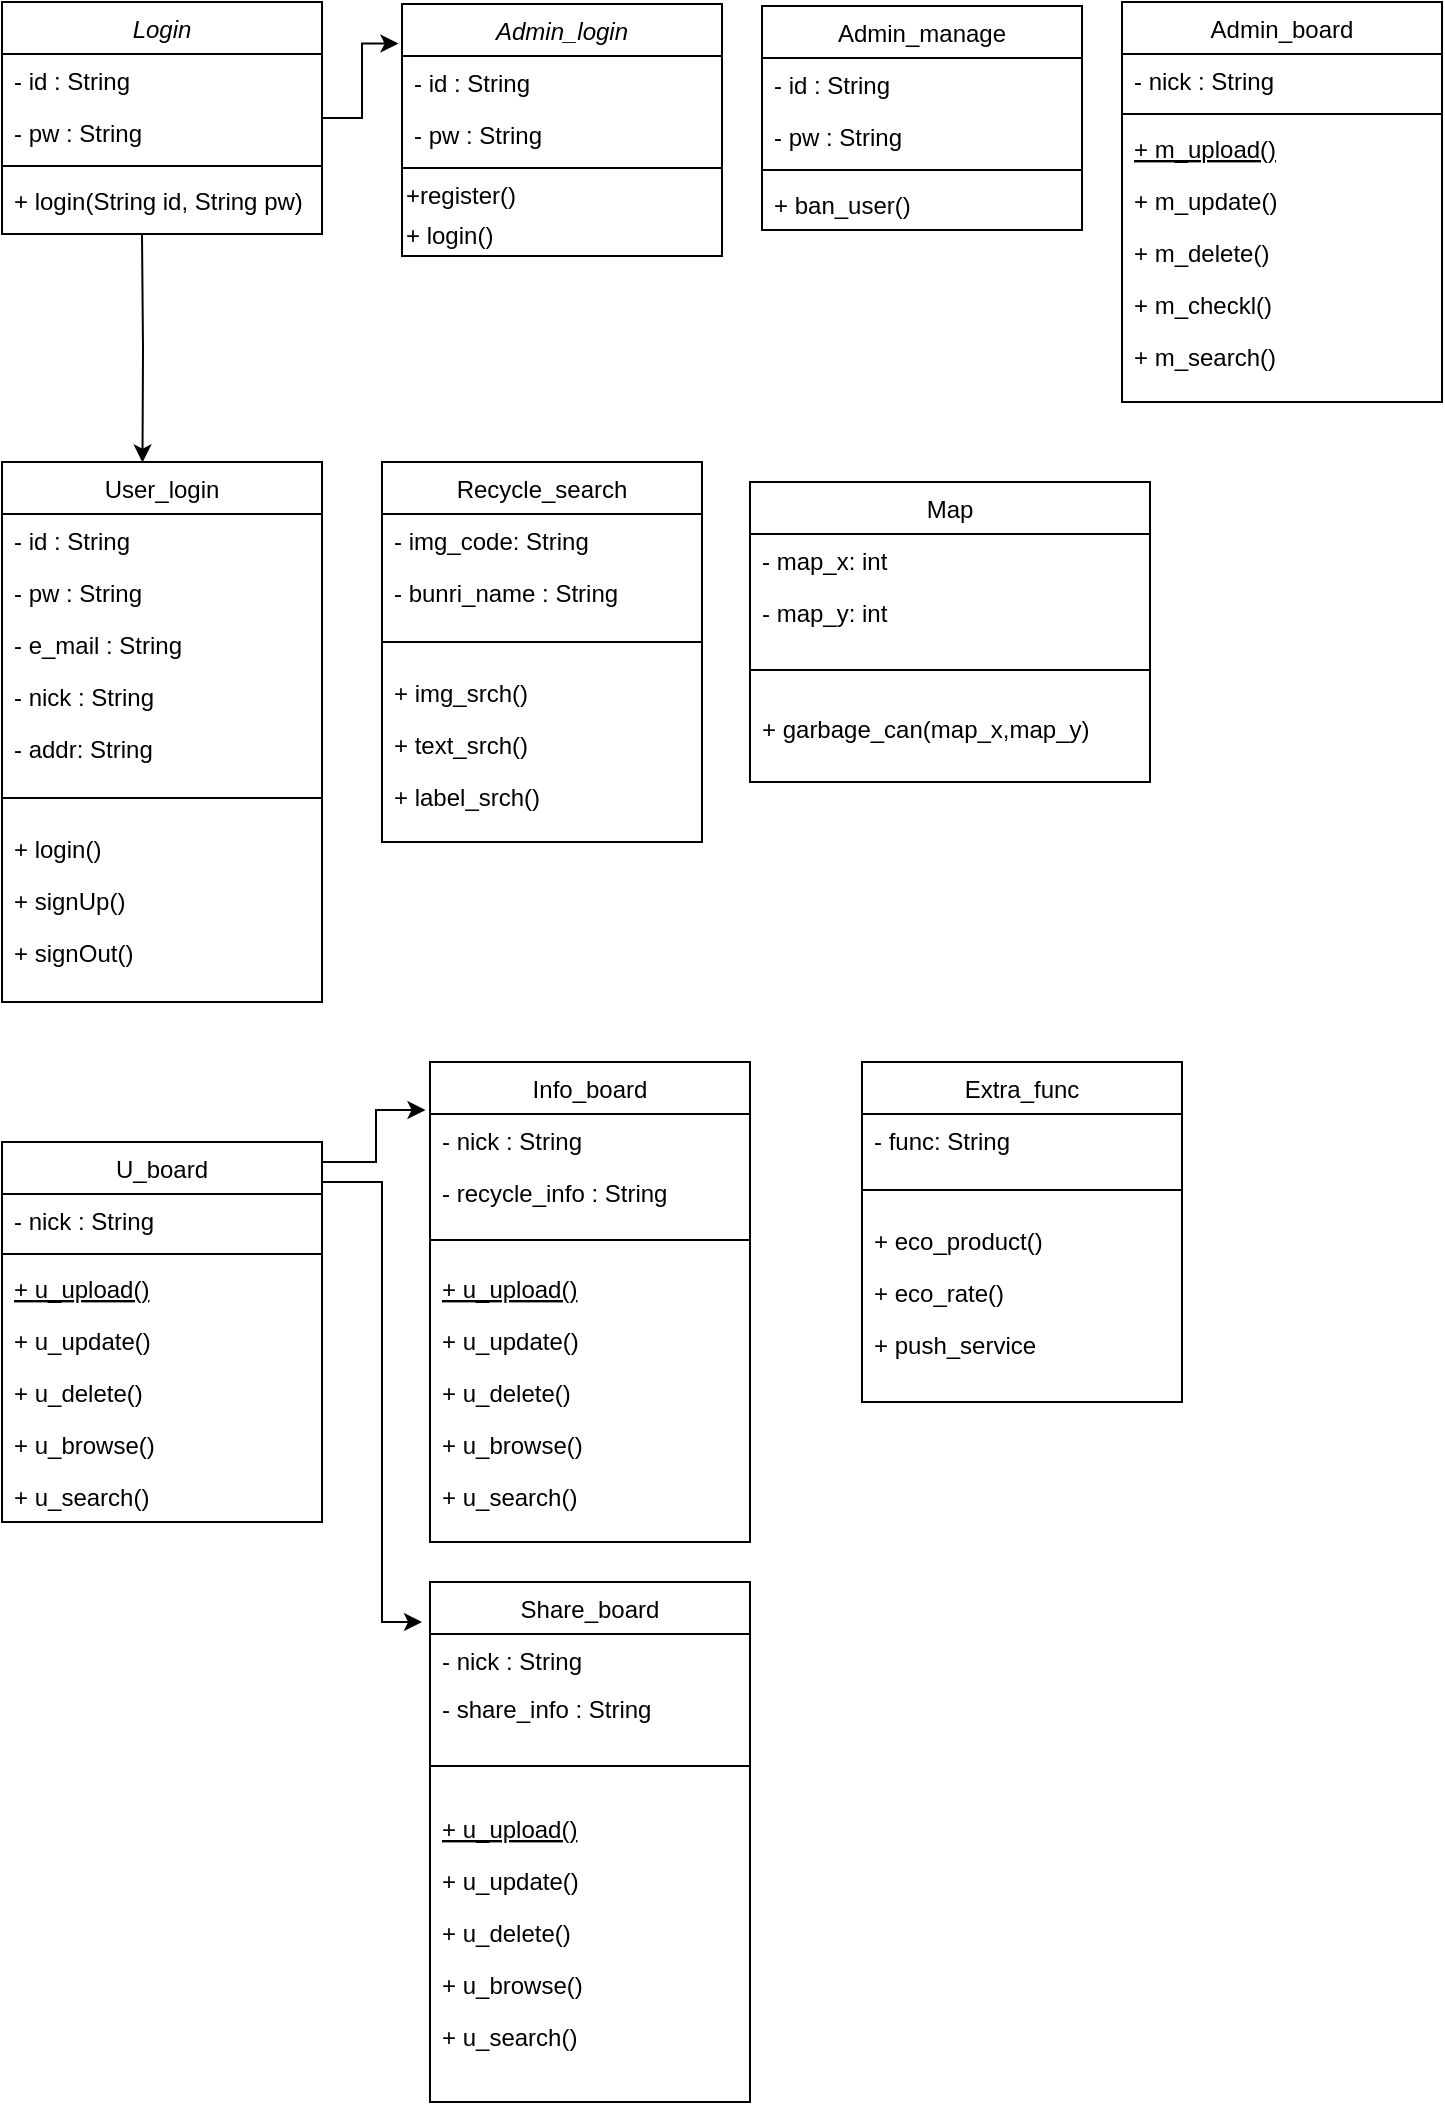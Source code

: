 <mxfile version="15.4.3" type="github">
  <diagram id="C5RBs43oDa-KdzZeNtuy" name="Page-1">
    <mxGraphModel dx="1037" dy="985" grid="1" gridSize="10" guides="1" tooltips="1" connect="1" arrows="1" fold="1" page="1" pageScale="1" pageWidth="827" pageHeight="1169" math="0" shadow="0">
      <root>
        <mxCell id="WIyWlLk6GJQsqaUBKTNV-0" />
        <mxCell id="WIyWlLk6GJQsqaUBKTNV-1" parent="WIyWlLk6GJQsqaUBKTNV-0" />
        <mxCell id="rRYdNsIYxS661p952srZ-139" value="" style="edgeStyle=orthogonalEdgeStyle;rounded=0;orthogonalLoop=1;jettySize=auto;html=1;entryX=-0.011;entryY=0.157;entryDx=0;entryDy=0;entryPerimeter=0;" edge="1" parent="WIyWlLk6GJQsqaUBKTNV-1" source="zkfFHV4jXpPFQw0GAbJ--0" target="rRYdNsIYxS661p952srZ-129">
          <mxGeometry relative="1" as="geometry" />
        </mxCell>
        <mxCell id="zkfFHV4jXpPFQw0GAbJ--0" value="Login" style="swimlane;fontStyle=2;align=center;verticalAlign=top;childLayout=stackLayout;horizontal=1;startSize=26;horizontalStack=0;resizeParent=1;resizeLast=0;collapsible=1;marginBottom=0;rounded=0;shadow=0;strokeWidth=1;" parent="WIyWlLk6GJQsqaUBKTNV-1" vertex="1">
          <mxGeometry x="40" y="40" width="160" height="116" as="geometry">
            <mxRectangle x="230" y="140" width="160" height="26" as="alternateBounds" />
          </mxGeometry>
        </mxCell>
        <mxCell id="zkfFHV4jXpPFQw0GAbJ--1" value="- id : String" style="text;align=left;verticalAlign=top;spacingLeft=4;spacingRight=4;overflow=hidden;rotatable=0;points=[[0,0.5],[1,0.5]];portConstraint=eastwest;" parent="zkfFHV4jXpPFQw0GAbJ--0" vertex="1">
          <mxGeometry y="26" width="160" height="26" as="geometry" />
        </mxCell>
        <mxCell id="zkfFHV4jXpPFQw0GAbJ--2" value="- pw : String" style="text;align=left;verticalAlign=top;spacingLeft=4;spacingRight=4;overflow=hidden;rotatable=0;points=[[0,0.5],[1,0.5]];portConstraint=eastwest;rounded=0;shadow=0;html=0;" parent="zkfFHV4jXpPFQw0GAbJ--0" vertex="1">
          <mxGeometry y="52" width="160" height="26" as="geometry" />
        </mxCell>
        <mxCell id="zkfFHV4jXpPFQw0GAbJ--4" value="" style="line;html=1;strokeWidth=1;align=left;verticalAlign=middle;spacingTop=-1;spacingLeft=3;spacingRight=3;rotatable=0;labelPosition=right;points=[];portConstraint=eastwest;" parent="zkfFHV4jXpPFQw0GAbJ--0" vertex="1">
          <mxGeometry y="78" width="160" height="8" as="geometry" />
        </mxCell>
        <mxCell id="rRYdNsIYxS661p952srZ-136" value="+ login(String id, String pw) " style="text;align=left;verticalAlign=top;spacingLeft=4;spacingRight=4;overflow=hidden;rotatable=0;points=[[0,0.5],[1,0.5]];portConstraint=eastwest;rounded=0;shadow=0;html=0;" vertex="1" parent="zkfFHV4jXpPFQw0GAbJ--0">
          <mxGeometry y="86" width="160" height="26" as="geometry" />
        </mxCell>
        <mxCell id="zkfFHV4jXpPFQw0GAbJ--6" value="Admin_board" style="swimlane;fontStyle=0;align=center;verticalAlign=top;childLayout=stackLayout;horizontal=1;startSize=26;horizontalStack=0;resizeParent=1;resizeLast=0;collapsible=1;marginBottom=0;rounded=0;shadow=0;strokeWidth=1;" parent="WIyWlLk6GJQsqaUBKTNV-1" vertex="1">
          <mxGeometry x="600" y="40" width="160" height="200" as="geometry">
            <mxRectangle x="130" y="380" width="160" height="26" as="alternateBounds" />
          </mxGeometry>
        </mxCell>
        <mxCell id="zkfFHV4jXpPFQw0GAbJ--7" value="- nick : String" style="text;align=left;verticalAlign=top;spacingLeft=4;spacingRight=4;overflow=hidden;rotatable=0;points=[[0,0.5],[1,0.5]];portConstraint=eastwest;" parent="zkfFHV4jXpPFQw0GAbJ--6" vertex="1">
          <mxGeometry y="26" width="160" height="26" as="geometry" />
        </mxCell>
        <mxCell id="zkfFHV4jXpPFQw0GAbJ--9" value="" style="line;html=1;strokeWidth=1;align=left;verticalAlign=middle;spacingTop=-1;spacingLeft=3;spacingRight=3;rotatable=0;labelPosition=right;points=[];portConstraint=eastwest;" parent="zkfFHV4jXpPFQw0GAbJ--6" vertex="1">
          <mxGeometry y="52" width="160" height="8" as="geometry" />
        </mxCell>
        <mxCell id="zkfFHV4jXpPFQw0GAbJ--10" value="+ m_upload()" style="text;align=left;verticalAlign=top;spacingLeft=4;spacingRight=4;overflow=hidden;rotatable=0;points=[[0,0.5],[1,0.5]];portConstraint=eastwest;fontStyle=4" parent="zkfFHV4jXpPFQw0GAbJ--6" vertex="1">
          <mxGeometry y="60" width="160" height="26" as="geometry" />
        </mxCell>
        <mxCell id="zkfFHV4jXpPFQw0GAbJ--11" value="+ m_update()" style="text;align=left;verticalAlign=top;spacingLeft=4;spacingRight=4;overflow=hidden;rotatable=0;points=[[0,0.5],[1,0.5]];portConstraint=eastwest;" parent="zkfFHV4jXpPFQw0GAbJ--6" vertex="1">
          <mxGeometry y="86" width="160" height="26" as="geometry" />
        </mxCell>
        <mxCell id="rRYdNsIYxS661p952srZ-3" value="+ m_delete()" style="text;align=left;verticalAlign=top;spacingLeft=4;spacingRight=4;overflow=hidden;rotatable=0;points=[[0,0.5],[1,0.5]];portConstraint=eastwest;" vertex="1" parent="zkfFHV4jXpPFQw0GAbJ--6">
          <mxGeometry y="112" width="160" height="26" as="geometry" />
        </mxCell>
        <mxCell id="rRYdNsIYxS661p952srZ-2" value="+ m_checkl()" style="text;align=left;verticalAlign=top;spacingLeft=4;spacingRight=4;overflow=hidden;rotatable=0;points=[[0,0.5],[1,0.5]];portConstraint=eastwest;" vertex="1" parent="zkfFHV4jXpPFQw0GAbJ--6">
          <mxGeometry y="138" width="160" height="26" as="geometry" />
        </mxCell>
        <mxCell id="rRYdNsIYxS661p952srZ-4" value="+ m_search()" style="text;align=left;verticalAlign=top;spacingLeft=4;spacingRight=4;overflow=hidden;rotatable=0;points=[[0,0.5],[1,0.5]];portConstraint=eastwest;" vertex="1" parent="zkfFHV4jXpPFQw0GAbJ--6">
          <mxGeometry y="164" width="160" height="26" as="geometry" />
        </mxCell>
        <mxCell id="zkfFHV4jXpPFQw0GAbJ--17" value="Admin_manage" style="swimlane;fontStyle=0;align=center;verticalAlign=top;childLayout=stackLayout;horizontal=1;startSize=26;horizontalStack=0;resizeParent=1;resizeLast=0;collapsible=1;marginBottom=0;rounded=0;shadow=0;strokeWidth=1;" parent="WIyWlLk6GJQsqaUBKTNV-1" vertex="1">
          <mxGeometry x="420" y="42" width="160" height="112" as="geometry">
            <mxRectangle x="550" y="140" width="160" height="26" as="alternateBounds" />
          </mxGeometry>
        </mxCell>
        <mxCell id="zkfFHV4jXpPFQw0GAbJ--18" value="- id : String" style="text;align=left;verticalAlign=top;spacingLeft=4;spacingRight=4;overflow=hidden;rotatable=0;points=[[0,0.5],[1,0.5]];portConstraint=eastwest;" parent="zkfFHV4jXpPFQw0GAbJ--17" vertex="1">
          <mxGeometry y="26" width="160" height="26" as="geometry" />
        </mxCell>
        <mxCell id="zkfFHV4jXpPFQw0GAbJ--19" value="- pw : String" style="text;align=left;verticalAlign=top;spacingLeft=4;spacingRight=4;overflow=hidden;rotatable=0;points=[[0,0.5],[1,0.5]];portConstraint=eastwest;rounded=0;shadow=0;html=0;" parent="zkfFHV4jXpPFQw0GAbJ--17" vertex="1">
          <mxGeometry y="52" width="160" height="26" as="geometry" />
        </mxCell>
        <mxCell id="zkfFHV4jXpPFQw0GAbJ--23" value="" style="line;html=1;strokeWidth=1;align=left;verticalAlign=middle;spacingTop=-1;spacingLeft=3;spacingRight=3;rotatable=0;labelPosition=right;points=[];portConstraint=eastwest;" parent="zkfFHV4jXpPFQw0GAbJ--17" vertex="1">
          <mxGeometry y="78" width="160" height="8" as="geometry" />
        </mxCell>
        <mxCell id="zkfFHV4jXpPFQw0GAbJ--24" value="+ ban_user()" style="text;align=left;verticalAlign=top;spacingLeft=4;spacingRight=4;overflow=hidden;rotatable=0;points=[[0,0.5],[1,0.5]];portConstraint=eastwest;" parent="zkfFHV4jXpPFQw0GAbJ--17" vertex="1">
          <mxGeometry y="86" width="160" height="26" as="geometry" />
        </mxCell>
        <mxCell id="rRYdNsIYxS661p952srZ-5" value="User_login" style="swimlane;fontStyle=0;align=center;verticalAlign=top;childLayout=stackLayout;horizontal=1;startSize=26;horizontalStack=0;resizeParent=1;resizeLast=0;collapsible=1;marginBottom=0;rounded=0;shadow=0;strokeWidth=1;" vertex="1" parent="WIyWlLk6GJQsqaUBKTNV-1">
          <mxGeometry x="40" y="270" width="160" height="270" as="geometry">
            <mxRectangle x="130" y="380" width="160" height="26" as="alternateBounds" />
          </mxGeometry>
        </mxCell>
        <mxCell id="rRYdNsIYxS661p952srZ-6" value="- id : String&#xa;" style="text;align=left;verticalAlign=top;spacingLeft=4;spacingRight=4;overflow=hidden;rotatable=0;points=[[0,0.5],[1,0.5]];portConstraint=eastwest;" vertex="1" parent="rRYdNsIYxS661p952srZ-5">
          <mxGeometry y="26" width="160" height="26" as="geometry" />
        </mxCell>
        <mxCell id="rRYdNsIYxS661p952srZ-38" value="- pw : String" style="text;align=left;verticalAlign=top;spacingLeft=4;spacingRight=4;overflow=hidden;rotatable=0;points=[[0,0.5],[1,0.5]];portConstraint=eastwest;" vertex="1" parent="rRYdNsIYxS661p952srZ-5">
          <mxGeometry y="52" width="160" height="26" as="geometry" />
        </mxCell>
        <mxCell id="rRYdNsIYxS661p952srZ-49" value="- e_mail : String" style="text;align=left;verticalAlign=top;spacingLeft=4;spacingRight=4;overflow=hidden;rotatable=0;points=[[0,0.5],[1,0.5]];portConstraint=eastwest;rounded=0;shadow=0;html=0;" vertex="1" parent="rRYdNsIYxS661p952srZ-5">
          <mxGeometry y="78" width="160" height="26" as="geometry" />
        </mxCell>
        <mxCell id="rRYdNsIYxS661p952srZ-51" value="- nick : String" style="text;align=left;verticalAlign=top;spacingLeft=4;spacingRight=4;overflow=hidden;rotatable=0;points=[[0,0.5],[1,0.5]];portConstraint=eastwest;rounded=0;shadow=0;html=0;" vertex="1" parent="rRYdNsIYxS661p952srZ-5">
          <mxGeometry y="104" width="160" height="26" as="geometry" />
        </mxCell>
        <mxCell id="rRYdNsIYxS661p952srZ-50" value="- addr: String" style="text;align=left;verticalAlign=top;spacingLeft=4;spacingRight=4;overflow=hidden;rotatable=0;points=[[0,0.5],[1,0.5]];portConstraint=eastwest;rounded=0;shadow=0;html=0;" vertex="1" parent="rRYdNsIYxS661p952srZ-5">
          <mxGeometry y="130" width="160" height="26" as="geometry" />
        </mxCell>
        <mxCell id="rRYdNsIYxS661p952srZ-7" value="" style="line;html=1;strokeWidth=1;align=left;verticalAlign=middle;spacingTop=-1;spacingLeft=3;spacingRight=3;rotatable=0;labelPosition=right;points=[];portConstraint=eastwest;" vertex="1" parent="rRYdNsIYxS661p952srZ-5">
          <mxGeometry y="156" width="160" height="24" as="geometry" />
        </mxCell>
        <mxCell id="rRYdNsIYxS661p952srZ-10" value="+ login()" style="text;align=left;verticalAlign=top;spacingLeft=4;spacingRight=4;overflow=hidden;rotatable=0;points=[[0,0.5],[1,0.5]];portConstraint=eastwest;" vertex="1" parent="rRYdNsIYxS661p952srZ-5">
          <mxGeometry y="180" width="160" height="26" as="geometry" />
        </mxCell>
        <mxCell id="rRYdNsIYxS661p952srZ-11" value="+ signUp()" style="text;align=left;verticalAlign=top;spacingLeft=4;spacingRight=4;overflow=hidden;rotatable=0;points=[[0,0.5],[1,0.5]];portConstraint=eastwest;" vertex="1" parent="rRYdNsIYxS661p952srZ-5">
          <mxGeometry y="206" width="160" height="26" as="geometry" />
        </mxCell>
        <mxCell id="rRYdNsIYxS661p952srZ-12" value="+ signOut()" style="text;align=left;verticalAlign=top;spacingLeft=4;spacingRight=4;overflow=hidden;rotatable=0;points=[[0,0.5],[1,0.5]];portConstraint=eastwest;" vertex="1" parent="rRYdNsIYxS661p952srZ-5">
          <mxGeometry y="232" width="160" height="26" as="geometry" />
        </mxCell>
        <mxCell id="rRYdNsIYxS661p952srZ-52" value="Recycle_search" style="swimlane;fontStyle=0;align=center;verticalAlign=top;childLayout=stackLayout;horizontal=1;startSize=26;horizontalStack=0;resizeParent=1;resizeLast=0;collapsible=1;marginBottom=0;rounded=0;shadow=0;strokeWidth=1;" vertex="1" parent="WIyWlLk6GJQsqaUBKTNV-1">
          <mxGeometry x="230" y="270" width="160" height="190" as="geometry">
            <mxRectangle x="130" y="380" width="160" height="26" as="alternateBounds" />
          </mxGeometry>
        </mxCell>
        <mxCell id="rRYdNsIYxS661p952srZ-53" value="- img_code: String&#xa;" style="text;align=left;verticalAlign=top;spacingLeft=4;spacingRight=4;overflow=hidden;rotatable=0;points=[[0,0.5],[1,0.5]];portConstraint=eastwest;" vertex="1" parent="rRYdNsIYxS661p952srZ-52">
          <mxGeometry y="26" width="160" height="26" as="geometry" />
        </mxCell>
        <mxCell id="rRYdNsIYxS661p952srZ-54" value="- bunri_name : String" style="text;align=left;verticalAlign=top;spacingLeft=4;spacingRight=4;overflow=hidden;rotatable=0;points=[[0,0.5],[1,0.5]];portConstraint=eastwest;" vertex="1" parent="rRYdNsIYxS661p952srZ-52">
          <mxGeometry y="52" width="160" height="26" as="geometry" />
        </mxCell>
        <mxCell id="rRYdNsIYxS661p952srZ-58" value="" style="line;html=1;strokeWidth=1;align=left;verticalAlign=middle;spacingTop=-1;spacingLeft=3;spacingRight=3;rotatable=0;labelPosition=right;points=[];portConstraint=eastwest;" vertex="1" parent="rRYdNsIYxS661p952srZ-52">
          <mxGeometry y="78" width="160" height="24" as="geometry" />
        </mxCell>
        <mxCell id="rRYdNsIYxS661p952srZ-60" value="+ img_srch()" style="text;align=left;verticalAlign=top;spacingLeft=4;spacingRight=4;overflow=hidden;rotatable=0;points=[[0,0.5],[1,0.5]];portConstraint=eastwest;" vertex="1" parent="rRYdNsIYxS661p952srZ-52">
          <mxGeometry y="102" width="160" height="26" as="geometry" />
        </mxCell>
        <mxCell id="rRYdNsIYxS661p952srZ-61" value="+ text_srch()" style="text;align=left;verticalAlign=top;spacingLeft=4;spacingRight=4;overflow=hidden;rotatable=0;points=[[0,0.5],[1,0.5]];portConstraint=eastwest;" vertex="1" parent="rRYdNsIYxS661p952srZ-52">
          <mxGeometry y="128" width="160" height="26" as="geometry" />
        </mxCell>
        <mxCell id="rRYdNsIYxS661p952srZ-62" value="+ label_srch()" style="text;align=left;verticalAlign=top;spacingLeft=4;spacingRight=4;overflow=hidden;rotatable=0;points=[[0,0.5],[1,0.5]];portConstraint=eastwest;" vertex="1" parent="rRYdNsIYxS661p952srZ-52">
          <mxGeometry y="154" width="160" height="26" as="geometry" />
        </mxCell>
        <mxCell id="rRYdNsIYxS661p952srZ-63" value="Map" style="swimlane;fontStyle=0;align=center;verticalAlign=top;childLayout=stackLayout;horizontal=1;startSize=26;horizontalStack=0;resizeParent=1;resizeLast=0;collapsible=1;marginBottom=0;rounded=0;shadow=0;strokeWidth=1;" vertex="1" parent="WIyWlLk6GJQsqaUBKTNV-1">
          <mxGeometry x="414" y="280" width="200" height="150" as="geometry">
            <mxRectangle x="130" y="380" width="160" height="26" as="alternateBounds" />
          </mxGeometry>
        </mxCell>
        <mxCell id="rRYdNsIYxS661p952srZ-65" value="- map_x: int" style="text;align=left;verticalAlign=top;spacingLeft=4;spacingRight=4;overflow=hidden;rotatable=0;points=[[0,0.5],[1,0.5]];portConstraint=eastwest;" vertex="1" parent="rRYdNsIYxS661p952srZ-63">
          <mxGeometry y="26" width="200" height="26" as="geometry" />
        </mxCell>
        <mxCell id="rRYdNsIYxS661p952srZ-64" value="- map_y: int" style="text;align=left;verticalAlign=top;spacingLeft=4;spacingRight=4;overflow=hidden;rotatable=0;points=[[0,0.5],[1,0.5]];portConstraint=eastwest;" vertex="1" parent="rRYdNsIYxS661p952srZ-63">
          <mxGeometry y="52" width="200" height="26" as="geometry" />
        </mxCell>
        <mxCell id="rRYdNsIYxS661p952srZ-66" value="" style="line;html=1;strokeWidth=1;align=left;verticalAlign=middle;spacingTop=-1;spacingLeft=3;spacingRight=3;rotatable=0;labelPosition=right;points=[];portConstraint=eastwest;" vertex="1" parent="rRYdNsIYxS661p952srZ-63">
          <mxGeometry y="78" width="200" height="32" as="geometry" />
        </mxCell>
        <mxCell id="rRYdNsIYxS661p952srZ-69" value="+ garbage_can(map_x,map_y)" style="text;align=left;verticalAlign=top;spacingLeft=4;spacingRight=4;overflow=hidden;rotatable=0;points=[[0,0.5],[1,0.5]];portConstraint=eastwest;" vertex="1" parent="rRYdNsIYxS661p952srZ-63">
          <mxGeometry y="110" width="200" height="26" as="geometry" />
        </mxCell>
        <mxCell id="rRYdNsIYxS661p952srZ-71" value="Info_board" style="swimlane;fontStyle=0;align=center;verticalAlign=top;childLayout=stackLayout;horizontal=1;startSize=26;horizontalStack=0;resizeParent=1;resizeLast=0;collapsible=1;marginBottom=0;rounded=0;shadow=0;strokeWidth=1;" vertex="1" parent="WIyWlLk6GJQsqaUBKTNV-1">
          <mxGeometry x="254" y="570" width="160" height="240" as="geometry">
            <mxRectangle x="130" y="380" width="160" height="26" as="alternateBounds" />
          </mxGeometry>
        </mxCell>
        <mxCell id="rRYdNsIYxS661p952srZ-72" value="- nick : String" style="text;align=left;verticalAlign=top;spacingLeft=4;spacingRight=4;overflow=hidden;rotatable=0;points=[[0,0.5],[1,0.5]];portConstraint=eastwest;" vertex="1" parent="rRYdNsIYxS661p952srZ-71">
          <mxGeometry y="26" width="160" height="26" as="geometry" />
        </mxCell>
        <mxCell id="rRYdNsIYxS661p952srZ-115" value="- recycle_info : String" style="text;align=left;verticalAlign=top;spacingLeft=4;spacingRight=4;overflow=hidden;rotatable=0;points=[[0,0.5],[1,0.5]];portConstraint=eastwest;" vertex="1" parent="rRYdNsIYxS661p952srZ-71">
          <mxGeometry y="52" width="160" height="26" as="geometry" />
        </mxCell>
        <mxCell id="rRYdNsIYxS661p952srZ-73" value="" style="line;html=1;strokeWidth=1;align=left;verticalAlign=middle;spacingTop=-1;spacingLeft=3;spacingRight=3;rotatable=0;labelPosition=right;points=[];portConstraint=eastwest;" vertex="1" parent="rRYdNsIYxS661p952srZ-71">
          <mxGeometry y="78" width="160" height="22" as="geometry" />
        </mxCell>
        <mxCell id="rRYdNsIYxS661p952srZ-74" value="+ u_upload()" style="text;align=left;verticalAlign=top;spacingLeft=4;spacingRight=4;overflow=hidden;rotatable=0;points=[[0,0.5],[1,0.5]];portConstraint=eastwest;fontStyle=4" vertex="1" parent="rRYdNsIYxS661p952srZ-71">
          <mxGeometry y="100" width="160" height="26" as="geometry" />
        </mxCell>
        <mxCell id="rRYdNsIYxS661p952srZ-75" value="+ u_update()" style="text;align=left;verticalAlign=top;spacingLeft=4;spacingRight=4;overflow=hidden;rotatable=0;points=[[0,0.5],[1,0.5]];portConstraint=eastwest;" vertex="1" parent="rRYdNsIYxS661p952srZ-71">
          <mxGeometry y="126" width="160" height="26" as="geometry" />
        </mxCell>
        <mxCell id="rRYdNsIYxS661p952srZ-76" value="+ u_delete()" style="text;align=left;verticalAlign=top;spacingLeft=4;spacingRight=4;overflow=hidden;rotatable=0;points=[[0,0.5],[1,0.5]];portConstraint=eastwest;" vertex="1" parent="rRYdNsIYxS661p952srZ-71">
          <mxGeometry y="152" width="160" height="26" as="geometry" />
        </mxCell>
        <mxCell id="rRYdNsIYxS661p952srZ-77" value="+ u_browse()" style="text;align=left;verticalAlign=top;spacingLeft=4;spacingRight=4;overflow=hidden;rotatable=0;points=[[0,0.5],[1,0.5]];portConstraint=eastwest;" vertex="1" parent="rRYdNsIYxS661p952srZ-71">
          <mxGeometry y="178" width="160" height="26" as="geometry" />
        </mxCell>
        <mxCell id="rRYdNsIYxS661p952srZ-78" value="+ u_search()" style="text;align=left;verticalAlign=top;spacingLeft=4;spacingRight=4;overflow=hidden;rotatable=0;points=[[0,0.5],[1,0.5]];portConstraint=eastwest;" vertex="1" parent="rRYdNsIYxS661p952srZ-71">
          <mxGeometry y="204" width="160" height="26" as="geometry" />
        </mxCell>
        <mxCell id="rRYdNsIYxS661p952srZ-79" value="Share_board" style="swimlane;fontStyle=0;align=center;verticalAlign=top;childLayout=stackLayout;horizontal=1;startSize=26;horizontalStack=0;resizeParent=1;resizeLast=0;collapsible=1;marginBottom=0;rounded=0;shadow=0;strokeWidth=1;" vertex="1" parent="WIyWlLk6GJQsqaUBKTNV-1">
          <mxGeometry x="254" y="830" width="160" height="260" as="geometry">
            <mxRectangle x="130" y="380" width="160" height="26" as="alternateBounds" />
          </mxGeometry>
        </mxCell>
        <mxCell id="rRYdNsIYxS661p952srZ-80" value="- nick : String" style="text;align=left;verticalAlign=top;spacingLeft=4;spacingRight=4;overflow=hidden;rotatable=0;points=[[0,0.5],[1,0.5]];portConstraint=eastwest;" vertex="1" parent="rRYdNsIYxS661p952srZ-79">
          <mxGeometry y="26" width="160" height="24" as="geometry" />
        </mxCell>
        <mxCell id="rRYdNsIYxS661p952srZ-116" value="- share_info : String" style="text;align=left;verticalAlign=top;spacingLeft=4;spacingRight=4;overflow=hidden;rotatable=0;points=[[0,0.5],[1,0.5]];portConstraint=eastwest;" vertex="1" parent="rRYdNsIYxS661p952srZ-79">
          <mxGeometry y="50" width="160" height="24" as="geometry" />
        </mxCell>
        <mxCell id="rRYdNsIYxS661p952srZ-81" value="" style="line;html=1;strokeWidth=1;align=left;verticalAlign=middle;spacingTop=-1;spacingLeft=3;spacingRight=3;rotatable=0;labelPosition=right;points=[];portConstraint=eastwest;" vertex="1" parent="rRYdNsIYxS661p952srZ-79">
          <mxGeometry y="74" width="160" height="36" as="geometry" />
        </mxCell>
        <mxCell id="rRYdNsIYxS661p952srZ-82" value="+ u_upload()" style="text;align=left;verticalAlign=top;spacingLeft=4;spacingRight=4;overflow=hidden;rotatable=0;points=[[0,0.5],[1,0.5]];portConstraint=eastwest;fontStyle=4" vertex="1" parent="rRYdNsIYxS661p952srZ-79">
          <mxGeometry y="110" width="160" height="26" as="geometry" />
        </mxCell>
        <mxCell id="rRYdNsIYxS661p952srZ-83" value="+ u_update()" style="text;align=left;verticalAlign=top;spacingLeft=4;spacingRight=4;overflow=hidden;rotatable=0;points=[[0,0.5],[1,0.5]];portConstraint=eastwest;" vertex="1" parent="rRYdNsIYxS661p952srZ-79">
          <mxGeometry y="136" width="160" height="26" as="geometry" />
        </mxCell>
        <mxCell id="rRYdNsIYxS661p952srZ-84" value="+ u_delete()" style="text;align=left;verticalAlign=top;spacingLeft=4;spacingRight=4;overflow=hidden;rotatable=0;points=[[0,0.5],[1,0.5]];portConstraint=eastwest;" vertex="1" parent="rRYdNsIYxS661p952srZ-79">
          <mxGeometry y="162" width="160" height="26" as="geometry" />
        </mxCell>
        <mxCell id="rRYdNsIYxS661p952srZ-85" value="+ u_browse()" style="text;align=left;verticalAlign=top;spacingLeft=4;spacingRight=4;overflow=hidden;rotatable=0;points=[[0,0.5],[1,0.5]];portConstraint=eastwest;" vertex="1" parent="rRYdNsIYxS661p952srZ-79">
          <mxGeometry y="188" width="160" height="26" as="geometry" />
        </mxCell>
        <mxCell id="rRYdNsIYxS661p952srZ-86" value="+ u_search()" style="text;align=left;verticalAlign=top;spacingLeft=4;spacingRight=4;overflow=hidden;rotatable=0;points=[[0,0.5],[1,0.5]];portConstraint=eastwest;" vertex="1" parent="rRYdNsIYxS661p952srZ-79">
          <mxGeometry y="214" width="160" height="26" as="geometry" />
        </mxCell>
        <mxCell id="rRYdNsIYxS661p952srZ-111" value="" style="edgeStyle=orthogonalEdgeStyle;rounded=0;orthogonalLoop=1;jettySize=auto;html=1;entryX=-0.014;entryY=-0.077;entryDx=0;entryDy=0;entryPerimeter=0;" edge="1" parent="WIyWlLk6GJQsqaUBKTNV-1" source="rRYdNsIYxS661p952srZ-87" target="rRYdNsIYxS661p952srZ-72">
          <mxGeometry relative="1" as="geometry">
            <Array as="points">
              <mxPoint x="227" y="620" />
              <mxPoint x="227" y="594" />
            </Array>
          </mxGeometry>
        </mxCell>
        <mxCell id="rRYdNsIYxS661p952srZ-87" value="U_board" style="swimlane;fontStyle=0;align=center;verticalAlign=top;childLayout=stackLayout;horizontal=1;startSize=26;horizontalStack=0;resizeParent=1;resizeLast=0;collapsible=1;marginBottom=0;rounded=0;shadow=0;strokeWidth=1;" vertex="1" parent="WIyWlLk6GJQsqaUBKTNV-1">
          <mxGeometry x="40" y="610" width="160" height="190" as="geometry">
            <mxRectangle x="130" y="380" width="160" height="26" as="alternateBounds" />
          </mxGeometry>
        </mxCell>
        <mxCell id="rRYdNsIYxS661p952srZ-88" value="- nick : String" style="text;align=left;verticalAlign=top;spacingLeft=4;spacingRight=4;overflow=hidden;rotatable=0;points=[[0,0.5],[1,0.5]];portConstraint=eastwest;" vertex="1" parent="rRYdNsIYxS661p952srZ-87">
          <mxGeometry y="26" width="160" height="26" as="geometry" />
        </mxCell>
        <mxCell id="rRYdNsIYxS661p952srZ-89" value="" style="line;html=1;strokeWidth=1;align=left;verticalAlign=middle;spacingTop=-1;spacingLeft=3;spacingRight=3;rotatable=0;labelPosition=right;points=[];portConstraint=eastwest;" vertex="1" parent="rRYdNsIYxS661p952srZ-87">
          <mxGeometry y="52" width="160" height="8" as="geometry" />
        </mxCell>
        <mxCell id="rRYdNsIYxS661p952srZ-90" value="+ u_upload()" style="text;align=left;verticalAlign=top;spacingLeft=4;spacingRight=4;overflow=hidden;rotatable=0;points=[[0,0.5],[1,0.5]];portConstraint=eastwest;fontStyle=4" vertex="1" parent="rRYdNsIYxS661p952srZ-87">
          <mxGeometry y="60" width="160" height="26" as="geometry" />
        </mxCell>
        <mxCell id="rRYdNsIYxS661p952srZ-91" value="+ u_update()" style="text;align=left;verticalAlign=top;spacingLeft=4;spacingRight=4;overflow=hidden;rotatable=0;points=[[0,0.5],[1,0.5]];portConstraint=eastwest;" vertex="1" parent="rRYdNsIYxS661p952srZ-87">
          <mxGeometry y="86" width="160" height="26" as="geometry" />
        </mxCell>
        <mxCell id="rRYdNsIYxS661p952srZ-92" value="+ u_delete()" style="text;align=left;verticalAlign=top;spacingLeft=4;spacingRight=4;overflow=hidden;rotatable=0;points=[[0,0.5],[1,0.5]];portConstraint=eastwest;" vertex="1" parent="rRYdNsIYxS661p952srZ-87">
          <mxGeometry y="112" width="160" height="26" as="geometry" />
        </mxCell>
        <mxCell id="rRYdNsIYxS661p952srZ-93" value="+ u_browse()" style="text;align=left;verticalAlign=top;spacingLeft=4;spacingRight=4;overflow=hidden;rotatable=0;points=[[0,0.5],[1,0.5]];portConstraint=eastwest;" vertex="1" parent="rRYdNsIYxS661p952srZ-87">
          <mxGeometry y="138" width="160" height="26" as="geometry" />
        </mxCell>
        <mxCell id="rRYdNsIYxS661p952srZ-94" value="+ u_search()" style="text;align=left;verticalAlign=top;spacingLeft=4;spacingRight=4;overflow=hidden;rotatable=0;points=[[0,0.5],[1,0.5]];portConstraint=eastwest;" vertex="1" parent="rRYdNsIYxS661p952srZ-87">
          <mxGeometry y="164" width="160" height="26" as="geometry" />
        </mxCell>
        <mxCell id="rRYdNsIYxS661p952srZ-117" value="" style="endArrow=classic;html=1;rounded=0;edgeStyle=orthogonalEdgeStyle;" edge="1" parent="WIyWlLk6GJQsqaUBKTNV-1">
          <mxGeometry width="50" height="50" relative="1" as="geometry">
            <mxPoint x="200" y="630" as="sourcePoint" />
            <mxPoint x="250" y="850" as="targetPoint" />
            <Array as="points">
              <mxPoint x="230" y="630" />
              <mxPoint x="230" y="850" />
            </Array>
          </mxGeometry>
        </mxCell>
        <mxCell id="rRYdNsIYxS661p952srZ-118" value="Extra_func" style="swimlane;fontStyle=0;align=center;verticalAlign=top;childLayout=stackLayout;horizontal=1;startSize=26;horizontalStack=0;resizeParent=1;resizeLast=0;collapsible=1;marginBottom=0;rounded=0;shadow=0;strokeWidth=1;" vertex="1" parent="WIyWlLk6GJQsqaUBKTNV-1">
          <mxGeometry x="470" y="570" width="160" height="170" as="geometry">
            <mxRectangle x="130" y="380" width="160" height="26" as="alternateBounds" />
          </mxGeometry>
        </mxCell>
        <mxCell id="rRYdNsIYxS661p952srZ-123" value="- func: String" style="text;align=left;verticalAlign=top;spacingLeft=4;spacingRight=4;overflow=hidden;rotatable=0;points=[[0,0.5],[1,0.5]];portConstraint=eastwest;rounded=0;shadow=0;html=0;" vertex="1" parent="rRYdNsIYxS661p952srZ-118">
          <mxGeometry y="26" width="160" height="26" as="geometry" />
        </mxCell>
        <mxCell id="rRYdNsIYxS661p952srZ-124" value="" style="line;html=1;strokeWidth=1;align=left;verticalAlign=middle;spacingTop=-1;spacingLeft=3;spacingRight=3;rotatable=0;labelPosition=right;points=[];portConstraint=eastwest;" vertex="1" parent="rRYdNsIYxS661p952srZ-118">
          <mxGeometry y="52" width="160" height="24" as="geometry" />
        </mxCell>
        <mxCell id="rRYdNsIYxS661p952srZ-125" value="+ eco_product()" style="text;align=left;verticalAlign=top;spacingLeft=4;spacingRight=4;overflow=hidden;rotatable=0;points=[[0,0.5],[1,0.5]];portConstraint=eastwest;" vertex="1" parent="rRYdNsIYxS661p952srZ-118">
          <mxGeometry y="76" width="160" height="26" as="geometry" />
        </mxCell>
        <mxCell id="rRYdNsIYxS661p952srZ-126" value="+ eco_rate()" style="text;align=left;verticalAlign=top;spacingLeft=4;spacingRight=4;overflow=hidden;rotatable=0;points=[[0,0.5],[1,0.5]];portConstraint=eastwest;" vertex="1" parent="rRYdNsIYxS661p952srZ-118">
          <mxGeometry y="102" width="160" height="26" as="geometry" />
        </mxCell>
        <mxCell id="rRYdNsIYxS661p952srZ-127" value="+ push_service" style="text;align=left;verticalAlign=top;spacingLeft=4;spacingRight=4;overflow=hidden;rotatable=0;points=[[0,0.5],[1,0.5]];portConstraint=eastwest;" vertex="1" parent="rRYdNsIYxS661p952srZ-118">
          <mxGeometry y="128" width="160" height="26" as="geometry" />
        </mxCell>
        <mxCell id="rRYdNsIYxS661p952srZ-129" value="Admin_login" style="swimlane;fontStyle=2;align=center;verticalAlign=top;childLayout=stackLayout;horizontal=1;startSize=26;horizontalStack=0;resizeParent=1;resizeLast=0;collapsible=1;marginBottom=0;rounded=0;shadow=0;strokeWidth=1;" vertex="1" parent="WIyWlLk6GJQsqaUBKTNV-1">
          <mxGeometry x="240" y="41" width="160" height="126" as="geometry">
            <mxRectangle x="230" y="140" width="160" height="26" as="alternateBounds" />
          </mxGeometry>
        </mxCell>
        <mxCell id="rRYdNsIYxS661p952srZ-130" value="- id : String" style="text;align=left;verticalAlign=top;spacingLeft=4;spacingRight=4;overflow=hidden;rotatable=0;points=[[0,0.5],[1,0.5]];portConstraint=eastwest;" vertex="1" parent="rRYdNsIYxS661p952srZ-129">
          <mxGeometry y="26" width="160" height="26" as="geometry" />
        </mxCell>
        <mxCell id="rRYdNsIYxS661p952srZ-131" value="- pw : String" style="text;align=left;verticalAlign=top;spacingLeft=4;spacingRight=4;overflow=hidden;rotatable=0;points=[[0,0.5],[1,0.5]];portConstraint=eastwest;rounded=0;shadow=0;html=0;" vertex="1" parent="rRYdNsIYxS661p952srZ-129">
          <mxGeometry y="52" width="160" height="26" as="geometry" />
        </mxCell>
        <mxCell id="rRYdNsIYxS661p952srZ-132" value="" style="line;html=1;strokeWidth=1;align=left;verticalAlign=middle;spacingTop=-1;spacingLeft=3;spacingRight=3;rotatable=0;labelPosition=right;points=[];portConstraint=eastwest;" vertex="1" parent="rRYdNsIYxS661p952srZ-129">
          <mxGeometry y="78" width="160" height="8" as="geometry" />
        </mxCell>
        <mxCell id="rRYdNsIYxS661p952srZ-133" value="+register()" style="text;html=1;align=left;verticalAlign=middle;resizable=0;points=[];autosize=1;strokeColor=none;fillColor=none;" vertex="1" parent="rRYdNsIYxS661p952srZ-129">
          <mxGeometry y="86" width="160" height="20" as="geometry" />
        </mxCell>
        <mxCell id="rRYdNsIYxS661p952srZ-137" value="+ login()" style="text;html=1;align=left;verticalAlign=middle;resizable=0;points=[];autosize=1;strokeColor=none;fillColor=none;" vertex="1" parent="rRYdNsIYxS661p952srZ-129">
          <mxGeometry y="106" width="160" height="20" as="geometry" />
        </mxCell>
        <mxCell id="rRYdNsIYxS661p952srZ-147" value="" style="endArrow=classic;html=1;rounded=0;edgeStyle=orthogonalEdgeStyle;entryX=0.439;entryY=0.001;entryDx=0;entryDy=0;entryPerimeter=0;" edge="1" parent="WIyWlLk6GJQsqaUBKTNV-1" target="rRYdNsIYxS661p952srZ-5">
          <mxGeometry width="50" height="50" relative="1" as="geometry">
            <mxPoint x="110" y="156" as="sourcePoint" />
            <mxPoint x="160" y="106" as="targetPoint" />
          </mxGeometry>
        </mxCell>
      </root>
    </mxGraphModel>
  </diagram>
</mxfile>

